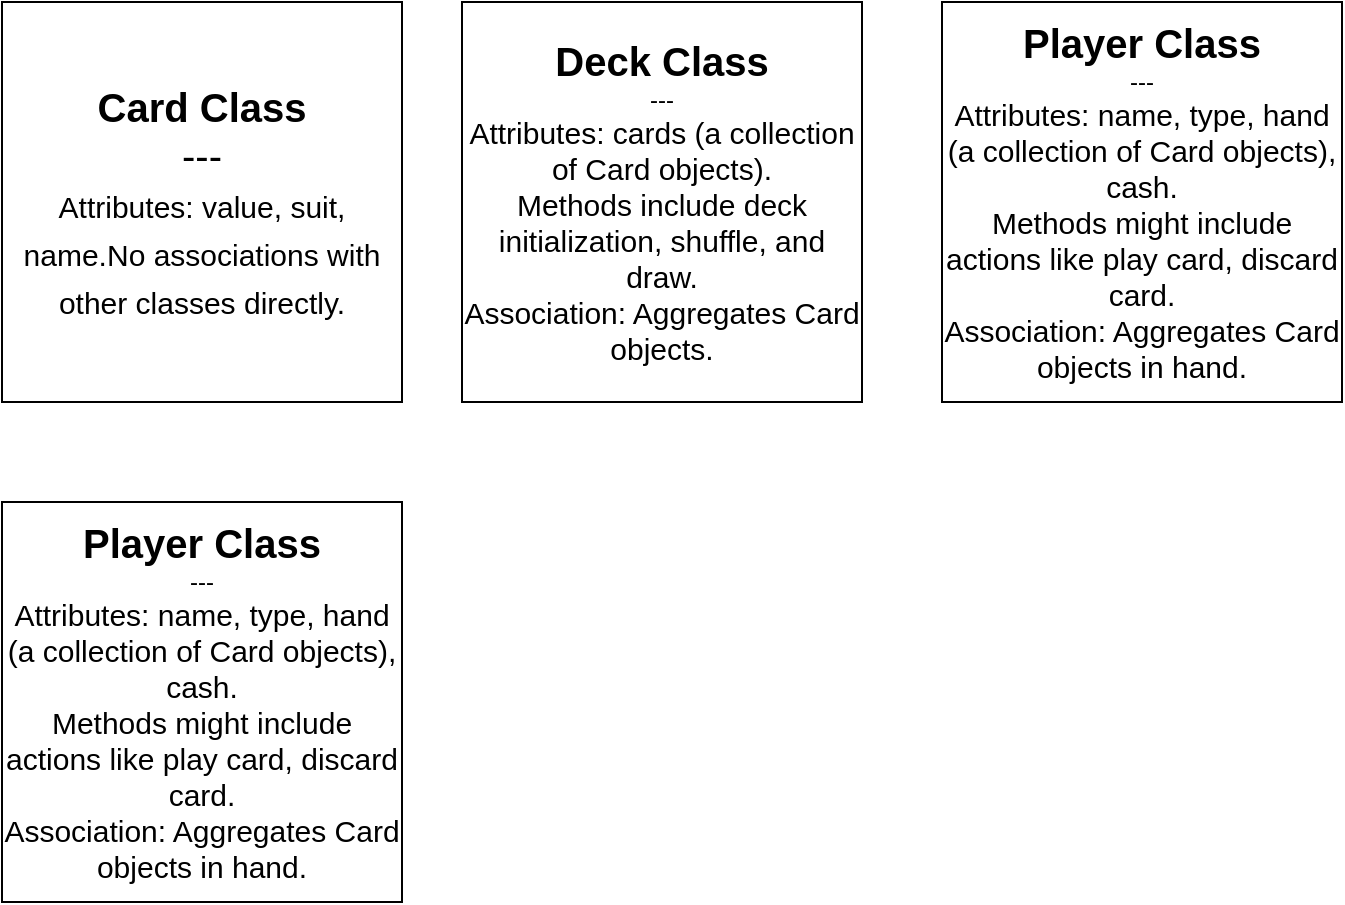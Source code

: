 <mxfile version="22.1.3" type="device">
  <diagram name="Page-1" id="a9VuShd5SKipRdLEGQU_">
    <mxGraphModel dx="1114" dy="626" grid="1" gridSize="10" guides="1" tooltips="1" connect="1" arrows="1" fold="1" page="1" pageScale="1" pageWidth="827" pageHeight="1169" math="0" shadow="0">
      <root>
        <mxCell id="0" />
        <mxCell id="1" parent="0" />
        <mxCell id="Jmy8QfmfxXPcb8k9Svl9-1" value="&lt;font style=&quot;font-size: 20px;&quot;&gt;&lt;b&gt;Card Class&lt;/b&gt;&lt;br&gt;---&lt;br&gt;&lt;span style=&quot;font-size: 15px; background-color: initial;&quot;&gt;Attributes: value, suit, name.&lt;/span&gt;&lt;span style=&quot;font-size: 15px; background-color: initial;&quot;&gt;No associations with other classes directly.&lt;/span&gt;&lt;span style=&quot;font-size: 15px; background-color: initial;&quot;&gt;&lt;br&gt;&lt;/span&gt;&lt;/font&gt;" style="whiteSpace=wrap;html=1;aspect=fixed;" vertex="1" parent="1">
          <mxGeometry x="70" y="240" width="200" height="200" as="geometry" />
        </mxCell>
        <mxCell id="Jmy8QfmfxXPcb8k9Svl9-4" style="edgeStyle=orthogonalEdgeStyle;rounded=0;orthogonalLoop=1;jettySize=auto;html=1;exitX=0.5;exitY=1;exitDx=0;exitDy=0;" edge="1" parent="1" source="Jmy8QfmfxXPcb8k9Svl9-1" target="Jmy8QfmfxXPcb8k9Svl9-1">
          <mxGeometry relative="1" as="geometry" />
        </mxCell>
        <mxCell id="Jmy8QfmfxXPcb8k9Svl9-7" value="&lt;font style=&quot;&quot;&gt;&lt;b style=&quot;font-size: 20px;&quot;&gt;Deck Class&lt;/b&gt;&lt;br&gt;---&lt;br&gt;&lt;div style=&quot;&quot;&gt;&lt;span style=&quot;font-size: 15px;&quot;&gt;Attributes: cards (a collection of Card objects).&lt;/span&gt;&lt;/div&gt;&lt;div style=&quot;&quot;&gt;&lt;span style=&quot;font-size: 15px;&quot;&gt;Methods include deck initialization, shuffle, and draw.&lt;/span&gt;&lt;/div&gt;&lt;div style=&quot;&quot;&gt;&lt;span style=&quot;font-size: 15px;&quot;&gt;Association: Aggregates Card objects.&lt;/span&gt;&lt;/div&gt;&lt;/font&gt;" style="whiteSpace=wrap;html=1;aspect=fixed;" vertex="1" parent="1">
          <mxGeometry x="300" y="240" width="200" height="200" as="geometry" />
        </mxCell>
        <mxCell id="Jmy8QfmfxXPcb8k9Svl9-8" value="&lt;font style=&quot;&quot;&gt;&lt;b style=&quot;font-size: 20px;&quot;&gt;Player Class&lt;/b&gt;&lt;br&gt;---&lt;br&gt;&lt;div style=&quot;&quot;&gt;&lt;span style=&quot;font-size: 15px;&quot;&gt;Attributes: name, type, hand (a collection of Card objects), cash.&lt;/span&gt;&lt;/div&gt;&lt;div style=&quot;&quot;&gt;&lt;span style=&quot;font-size: 15px;&quot;&gt;Methods might include actions like play card, discard card.&lt;/span&gt;&lt;/div&gt;&lt;div style=&quot;&quot;&gt;&lt;span style=&quot;font-size: 15px;&quot;&gt;Association: Aggregates Card objects in hand.&lt;/span&gt;&lt;/div&gt;&lt;/font&gt;" style="whiteSpace=wrap;html=1;aspect=fixed;" vertex="1" parent="1">
          <mxGeometry x="540" y="240" width="200" height="200" as="geometry" />
        </mxCell>
        <mxCell id="Jmy8QfmfxXPcb8k9Svl9-9" value="&lt;font style=&quot;&quot;&gt;&lt;b style=&quot;font-size: 20px;&quot;&gt;Player Class&lt;/b&gt;&lt;br&gt;---&lt;br&gt;&lt;div style=&quot;&quot;&gt;&lt;span style=&quot;font-size: 15px;&quot;&gt;Attributes: name, type, hand (a collection of Card objects), cash.&lt;/span&gt;&lt;/div&gt;&lt;div style=&quot;&quot;&gt;&lt;span style=&quot;font-size: 15px;&quot;&gt;Methods might include actions like play card, discard card.&lt;/span&gt;&lt;/div&gt;&lt;div style=&quot;&quot;&gt;&lt;span style=&quot;font-size: 15px;&quot;&gt;Association: Aggregates Card objects in hand.&lt;/span&gt;&lt;/div&gt;&lt;/font&gt;" style="whiteSpace=wrap;html=1;aspect=fixed;" vertex="1" parent="1">
          <mxGeometry x="70" y="490" width="200" height="200" as="geometry" />
        </mxCell>
      </root>
    </mxGraphModel>
  </diagram>
</mxfile>
